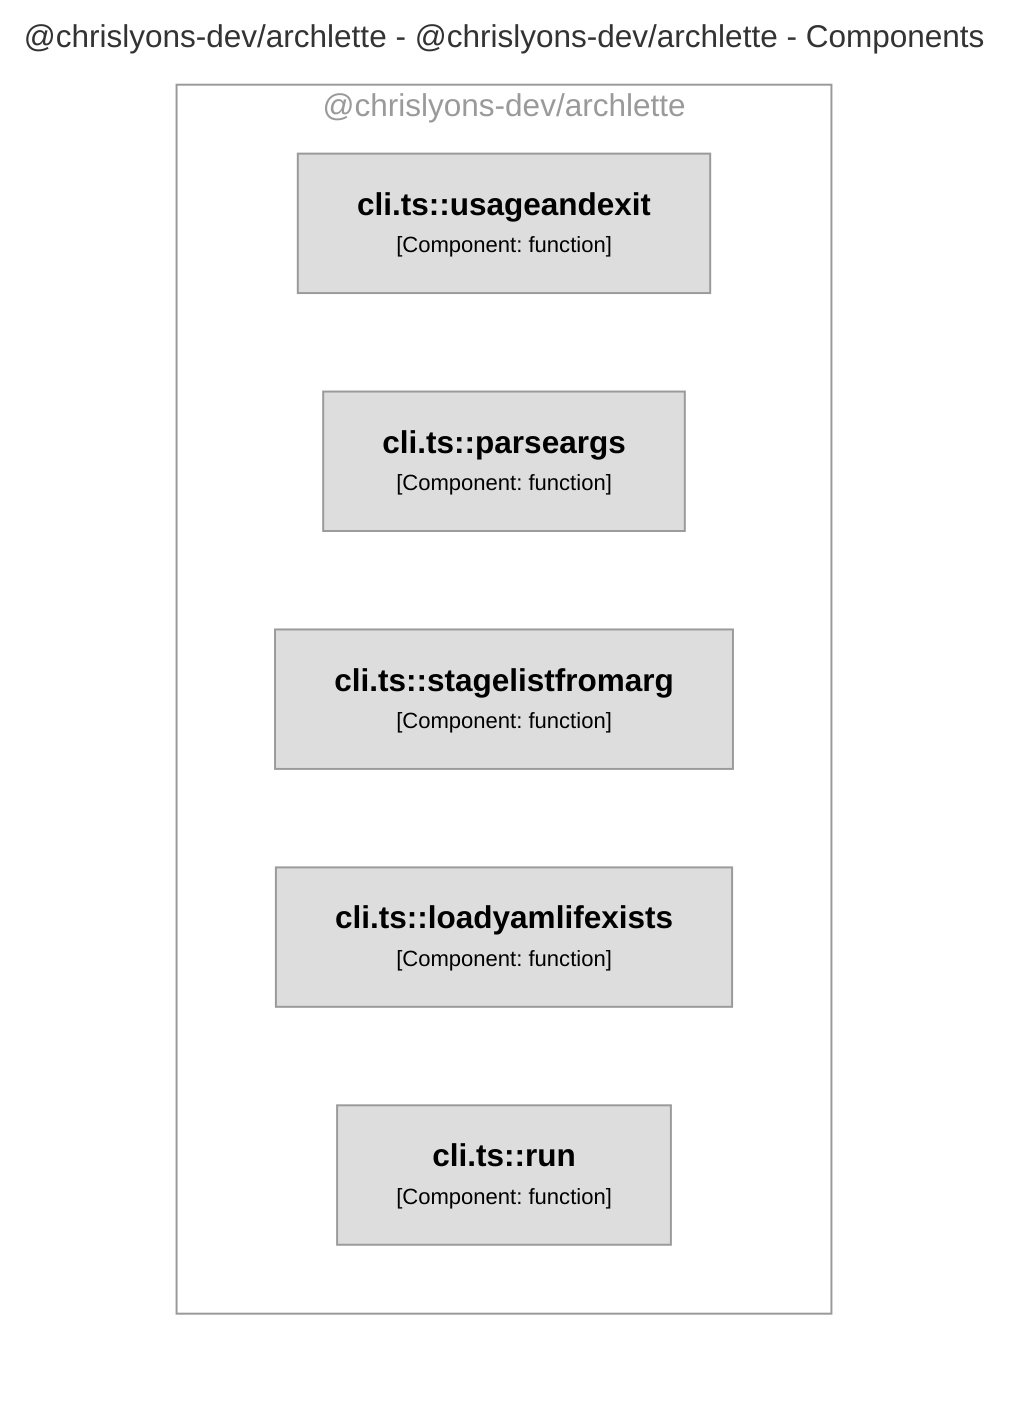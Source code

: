 graph TB
  linkStyle default fill:#ffffff

  subgraph diagram ["@chrislyons-dev/archlette - @chrislyons-dev/archlette - Components"]
    style diagram fill:#ffffff,stroke:#ffffff

    subgraph 8 ["@chrislyons-dev/archlette"]
      style 8 fill:#ffffff,stroke:#9a9a9a,color:#9a9a9a

      16["<div style='font-weight: bold'>cli.ts::usageandexit</div><div style='font-size: 70%; margin-top: 0px'>[Component: function]</div>"]
      style 16 fill:#dddddd,stroke:#9a9a9a,color:#000000
      17["<div style='font-weight: bold'>cli.ts::parseargs</div><div style='font-size: 70%; margin-top: 0px'>[Component: function]</div>"]
      style 17 fill:#dddddd,stroke:#9a9a9a,color:#000000
      18["<div style='font-weight: bold'>cli.ts::stagelistfromarg</div><div style='font-size: 70%; margin-top: 0px'>[Component: function]</div>"]
      style 18 fill:#dddddd,stroke:#9a9a9a,color:#000000
      19["<div style='font-weight: bold'>cli.ts::loadyamlifexists</div><div style='font-size: 70%; margin-top: 0px'>[Component: function]</div>"]
      style 19 fill:#dddddd,stroke:#9a9a9a,color:#000000
      20["<div style='font-weight: bold'>cli.ts::run</div><div style='font-size: 70%; margin-top: 0px'>[Component: function]</div>"]
      style 20 fill:#dddddd,stroke:#9a9a9a,color:#000000
    end

  end